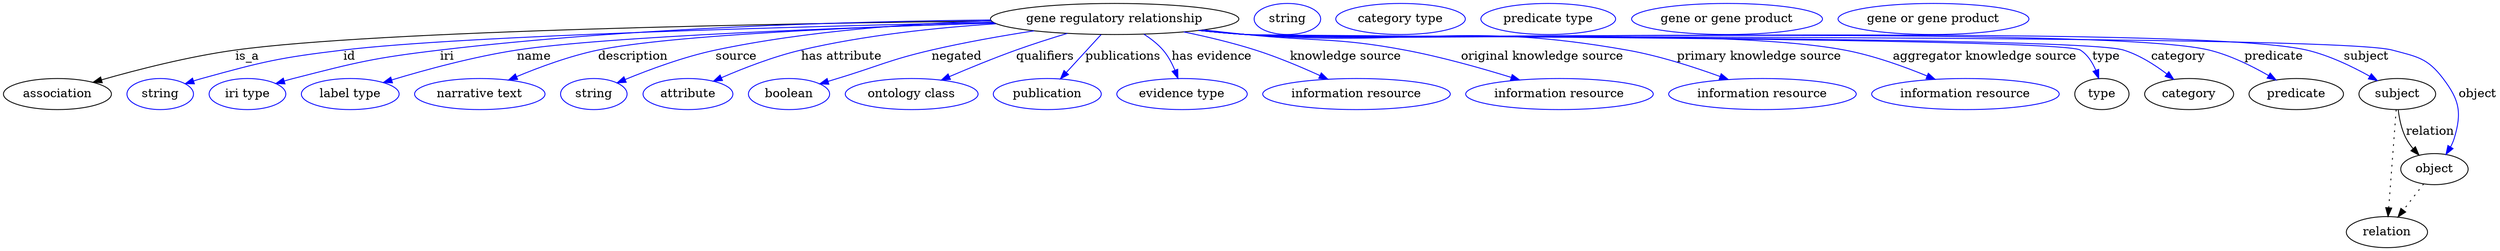 digraph {
	graph [bb="0,0,2884.4,283"];
	node [label="\N"];
	"gene regulatory relationship"	[height=0.5,
		label="gene regulatory relationship",
		pos="1284.4,265",
		width=3.9899];
	association	[height=0.5,
		pos="62.394,178",
		width=1.7332];
	"gene regulatory relationship" -> association	[label=is_a,
		lp="282.39,221.5",
		pos="e,103.74,191.67 1141.7,262.67 903.02,259.84 432.65,251.52 268.39,229 214.84,221.66 154.92,206.28 113.57,194.5"];
	id	[color=blue,
		height=0.5,
		label=string,
		pos="181.39,178",
		width=1.0652];
	"gene regulatory relationship" -> id	[color=blue,
		label=id,
		lp="400.39,221.5",
		pos="e,210.37,190.01 1143.5,261.2 929.99,256.5 534.23,245.83 393.39,229 319.57,220.18 301.06,215.79 229.39,196 226.28,195.14 223.08,194.18 \
219.89,193.17",
		style=solid];
	iri	[color=blue,
		height=0.5,
		label="iri type",
		pos="282.39,178",
		width=1.2277];
	"gene regulatory relationship" -> iri	[color=blue,
		label=iri,
		lp="513.39,221.5",
		pos="e,315.3,190.22 1141,263.85 984.35,262.22 726.2,255.25 505.39,229 428.97,219.91 409.95,215.12 335.39,196 332.02,195.13 328.54,194.17 \
325.05,193.16",
		style=solid];
	name	[color=blue,
		height=0.5,
		label="label type",
		pos="401.39,178",
		width=1.5707];
	"gene regulatory relationship" -> name	[color=blue,
		label=name,
		lp="614.39,221.5",
		pos="e,439.73,191.39 1145.4,260.28 975.2,255.15 696.8,244.7 594.39,229 544.3,221.32 488.37,206.07 449.67,194.42",
		style=solid];
	description	[color=blue,
		height=0.5,
		label="narrative text",
		pos="551.39,178",
		width=2.0943];
	"gene regulatory relationship" -> description	[color=blue,
		label=description,
		lp="727.89,221.5",
		pos="e,584.4,194.25 1145.2,260.55 996.71,256.03 771.57,246.54 687.39,229 655.04,222.26 620.08,209.27 593.71,198.22",
		style=solid];
	source	[color=blue,
		height=0.5,
		label=string,
		pos="683.39,178",
		width=1.0652];
	"gene regulatory relationship" -> source	[color=blue,
		label=source,
		lp="846.39,221.5",
		pos="e,710.19,191.1 1141.5,263.04 1049.5,260.01 927.81,251.47 822.39,229 786.38,221.32 747.04,206.53 719.44,195.02",
		style=solid];
	"has attribute"	[color=blue,
		height=0.5,
		label=attribute,
		pos="791.39,178",
		width=1.4443];
	"gene regulatory relationship" -> "has attribute"	[color=blue,
		label="has attribute",
		lp="968.39,221.5",
		pos="e,820.87,192.99 1147.2,259.55 1078.7,255.11 994.88,246.33 921.39,229 889.78,221.54 855.54,208.14 830.15,197.09",
		style=solid];
	negated	[color=blue,
		height=0.5,
		label=boolean,
		pos="908.39,178",
		width=1.2999];
	"gene regulatory relationship" -> negated	[color=blue,
		label=negated,
		lp="1101.4,221.5",
		pos="e,943.59,189.91 1191,251.27 1153.9,245.51 1110.9,237.97 1072.4,229 1023.1,217.52 1011.8,210.81 963.39,196 960.09,194.99 956.68,193.94 \
953.25,192.89",
		style=solid];
	qualifiers	[color=blue,
		height=0.5,
		label="ontology class",
		pos="1049.4,178",
		width=2.1304];
	"gene regulatory relationship" -> qualifiers	[color=blue,
		label=qualifiers,
		lp="1203.9,221.5",
		pos="e,1083.7,194.2 1229.5,248.3 1210.7,242.6 1189.5,235.86 1170.4,229 1144.5,219.69 1116,207.99 1093.2,198.25",
		style=solid];
	publications	[color=blue,
		height=0.5,
		label=publication,
		pos="1206.4,178",
		width=1.7332];
	"gene regulatory relationship" -> publications	[color=blue,
		label=publications,
		lp="1294.4,221.5",
		pos="e,1221.6,195.6 1268.6,246.8 1257.1,234.31 1241.5,217.24 1228.7,203.35",
		style=solid];
	"has evidence"	[color=blue,
		height=0.5,
		label="evidence type",
		pos="1362.4,178",
		width=2.0943];
	"gene regulatory relationship" -> "has evidence"	[color=blue,
		label="has evidence",
		lp="1396.9,221.5",
		pos="e,1357.7,196.17 1318.3,247.32 1326.3,242.25 1334.2,236.11 1340.4,229 1346.2,222.27 1350.7,213.76 1354.1,205.67",
		style=solid];
	"knowledge source"	[color=blue,
		height=0.5,
		label="information resource",
		pos="1564.4,178",
		width=3.015];
	"gene regulatory relationship" -> "knowledge source"	[color=blue,
		label="knowledge source",
		lp="1551.9,221.5",
		pos="e,1531.3,195.19 1364.4,250.02 1391.1,244.51 1420.8,237.46 1447.4,229 1472.7,220.96 1500,209.44 1521.9,199.49",
		style=solid];
	"original knowledge source"	[color=blue,
		height=0.5,
		label="information resource",
		pos="1799.4,178",
		width=3.015];
	"gene regulatory relationship" -> "original knowledge source"	[color=blue,
		label="original knowledge source",
		lp="1779.4,221.5",
		pos="e,1753.2,194.31 1387.3,252.39 1404,250.55 1421.2,248.7 1437.4,247 1518.7,238.49 1540.1,244.05 1620.4,229 1662.3,221.15 1708.6,208.09 \
1743.6,197.29",
		style=solid];
	"primary knowledge source"	[color=blue,
		height=0.5,
		label="information resource",
		pos="2034.4,178",
		width=3.015];
	"gene regulatory relationship" -> "primary knowledge source"	[color=blue,
		label="primary knowledge source",
		lp="2030.4,221.5",
		pos="e,1994.8,194.86 1383.9,251.93 1401.7,250.06 1420.1,248.32 1437.4,247 1632.6,232.18 1684.7,263 1877.4,229 1914.4,222.48 1954.7,209.49 \
1985.3,198.39",
		style=solid];
	"aggregator knowledge source"	[color=blue,
		height=0.5,
		label="information resource",
		pos="2269.4,178",
		width=3.015];
	"gene regulatory relationship" -> "aggregator knowledge source"	[color=blue,
		label="aggregator knowledge source",
		lp="2291.9,221.5",
		pos="e,2234.3,195.05 1382.6,251.84 1400.8,249.94 1419.7,248.21 1437.4,247 1590.9,236.5 1978.2,257.22 2129.4,229 2162.3,222.86 2197.7,\
210.13 2224.7,199.05",
		style=solid];
	type	[height=0.5,
		pos="2427.4,178",
		width=0.86659];
	"gene regulatory relationship" -> type	[color=blue,
		label=type,
		lp="2432.4,221.5",
		pos="e,2423.7,196.03 1382.2,251.78 1400.5,249.87 1419.5,248.16 1437.4,247 1464.1,245.27 2379.7,243.31 2402.4,229 2410.8,223.68 2416.5,\
214.56 2420.3,205.56",
		style=solid];
	category	[height=0.5,
		pos="2528.4,178",
		width=1.4263];
	"gene regulatory relationship" -> category	[color=blue,
		label=category,
		lp="2515.9,221.5",
		pos="e,2510.6,194.99 1382.2,251.76 1400.5,249.86 1419.5,248.15 1437.4,247 1493.7,243.38 2398.5,245.66 2452.4,229 2470.6,223.36 2488.6,\
211.89 2502.5,201.36",
		style=solid];
	predicate	[height=0.5,
		pos="2652.4,178",
		width=1.5165];
	"gene regulatory relationship" -> predicate	[color=blue,
		label=predicate,
		lp="2626.4,221.5",
		pos="e,2629.1,194.3 1382.2,251.74 1400.5,249.84 1419.5,248.13 1437.4,247 1560.9,239.16 2431.1,258.18 2551.4,229 2575.9,223.07 2601.2,\
210.47 2620.4,199.41",
		style=solid];
	subject	[height=0.5,
		pos="2769.4,178",
		width=1.2277];
	"gene regulatory relationship" -> subject	[color=blue,
		label=subject,
		lp="2733.4,221.5",
		pos="e,2746.3,193.59 1381.8,251.76 1400.2,249.85 1419.4,248.13 1437.4,247 1573.5,238.46 2531.6,260.02 2664.4,229 2690.3,222.94 2717.4,\
209.87 2737.5,198.61",
		style=solid];
	object	[height=0.5,
		pos="2812.4,91",
		width=1.0832];
	"gene regulatory relationship" -> object	[color=blue,
		label=object,
		lp="2862.4,178",
		pos="e,2825.8,108.09 1381.8,251.74 1400.2,249.83 1419.4,248.12 1437.4,247 1510.9,242.43 2692.2,248.07 2763.4,229 2792.4,221.22 2804.2,\
219.95 2822.4,196 2841.2,171.13 2844.3,156.9 2835.4,127 2834.4,123.55 2832.9,120.13 2831.1,116.85",
		style=solid];
	association_type	[color=blue,
		height=0.5,
		label=string,
		pos="1484.4,265",
		width=1.0652];
	association_category	[color=blue,
		height=0.5,
		label="category type",
		pos="1615.4,265",
		width=2.0762];
	"gene regulatory relationship_predicate"	[color=blue,
		height=0.5,
		label="predicate type",
		pos="1786.4,265",
		width=2.1665];
	subject -> object	[label=relation,
		lp="2807.4,134.5",
		pos="e,2794.5,107.23 2770.5,159.55 2771.7,149.57 2774.2,137.07 2779.4,127 2781.6,122.68 2784.5,118.52 2787.7,114.66"];
	relation	[height=0.5,
		pos="2757.4,18",
		width=1.2999];
	subject -> relation	[pos="e,2758.7,36.188 2768.1,159.79 2766,132.48 2762,78.994 2759.5,46.38",
		style=dotted];
	"gene regulatory relationship_subject"	[color=blue,
		height=0.5,
		label="gene or gene product",
		pos="1992.4,265",
		width=3.0692];
	object -> relation	[pos="e,2770.2,35.54 2799.9,73.889 2793,64.939 2784.2,53.617 2776.4,43.584",
		style=dotted];
	"gene regulatory relationship_object"	[color=blue,
		height=0.5,
		label="gene or gene product",
		pos="2231.4,265",
		width=3.0692];
}
